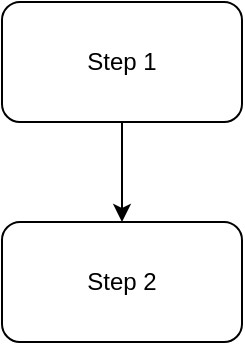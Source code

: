 <mxfile version="12.8.8" type="github">
  <diagram id="us54pe5w8Rup_rRlS2Na" name="Page-1">
    <mxGraphModel dx="658" dy="681" grid="1" gridSize="10" guides="1" tooltips="1" connect="1" arrows="1" fold="1" page="1" pageScale="1" pageWidth="850" pageHeight="1100" math="0" shadow="0">
      <root>
        <mxCell id="0" />
        <mxCell id="1" parent="0" />
        <mxCell id="0eLq_oUpQVRXj5nAk-Yv-3" value="" style="edgeStyle=orthogonalEdgeStyle;rounded=0;orthogonalLoop=1;jettySize=auto;html=1;" edge="1" parent="1" source="0eLq_oUpQVRXj5nAk-Yv-1" target="0eLq_oUpQVRXj5nAk-Yv-2">
          <mxGeometry relative="1" as="geometry" />
        </mxCell>
        <mxCell id="0eLq_oUpQVRXj5nAk-Yv-1" value="Step 1" style="rounded=1;whiteSpace=wrap;html=1;" vertex="1" parent="1">
          <mxGeometry x="230" y="130" width="120" height="60" as="geometry" />
        </mxCell>
        <mxCell id="0eLq_oUpQVRXj5nAk-Yv-2" value="Step 2" style="rounded=1;whiteSpace=wrap;html=1;" vertex="1" parent="1">
          <mxGeometry x="230" y="240" width="120" height="60" as="geometry" />
        </mxCell>
      </root>
    </mxGraphModel>
  </diagram>
</mxfile>
